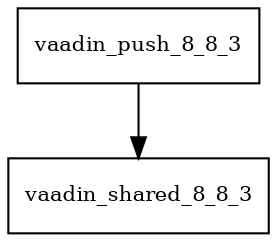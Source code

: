 digraph vaadin_push_8_8_3_dependencies {
  node [shape = box, fontsize=10.0];
  vaadin_push_8_8_3 -> vaadin_shared_8_8_3;
}
